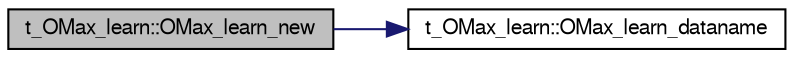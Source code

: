 digraph G
{
  bgcolor="transparent";
  edge [fontname="FreeSans",fontsize="10",labelfontname="FreeSans",labelfontsize="10"];
  node [fontname="FreeSans",fontsize="10",shape=record];
  rankdir=LR;
  Node1 [label="t_OMax_learn::OMax_learn_new",height=0.2,width=0.4,color="black", fillcolor="grey75", style="filled" fontcolor="black"];
  Node1 -> Node2 [color="midnightblue",fontsize="10",style="solid",fontname="FreeSans"];
  Node2 [label="t_OMax_learn::OMax_learn_dataname",height=0.2,width=0.4,color="black",URL="$structt___o_max__learn.html#ab4faad54f1dc476b9218d1b3aed0383a",tooltip="Return Data Sequence name from FO name."];
}
